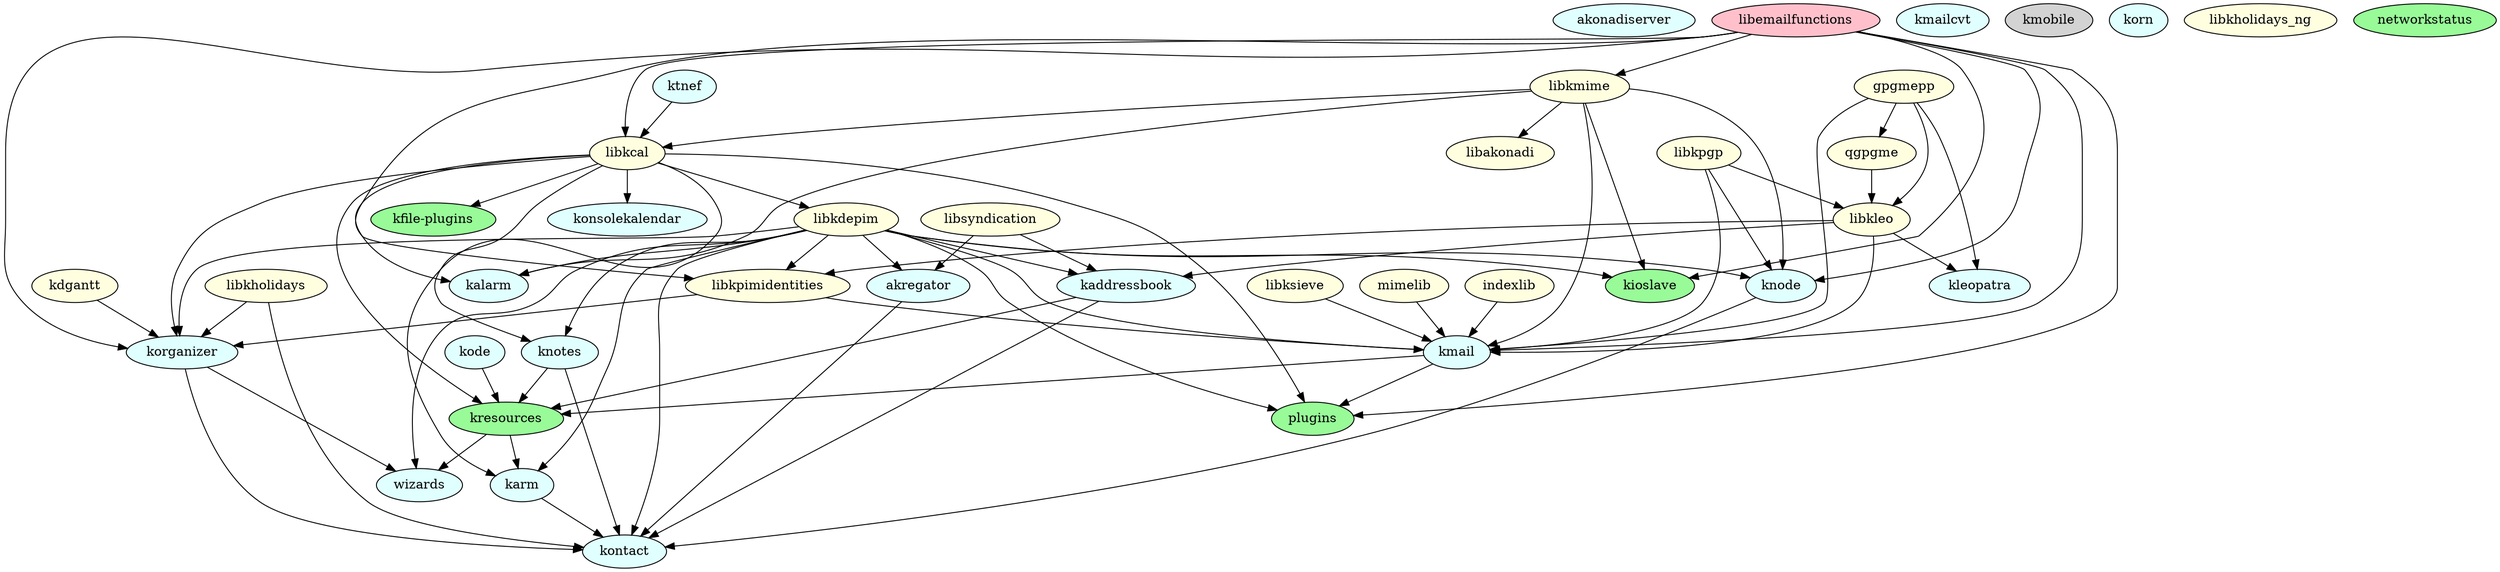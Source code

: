 # to create a ps file use 'dot -Tps -o dependency-graph.ps dependency-graph.dot' (dot it part of the graphviz package)
# This file is also included in Mainpage.dox, so if you change color codings
# etc., you might need to adapt Mainpage.dox as well.
digraph "inter-dependency graph for kdepim" {
        /*
           Node definitions
           Put all sub-dirs here.

           Color coding:
           shared libs: lightyellow
           static libs: pink
           plugins or other non-standalone modules: palegreen
           applications: lightcyan 
           disabled: lightgray
         */
        "akonadiserver"[style=filled, fillcolor=lightcyan];
        "akregator"[style=filled, fillcolor=lightcyan];
        "gpgmepp"[style=filled, fillcolor=lightyellow, URL="gpgmepp/html/index.html"];
        "indexlib"[style=filled, fillcolor=lightyellow];
        /* kabc ?? */
        "kaddressbook"[style=filled, fillcolor=lightcyan, URL="kaddressbook/html/index.html"];
        "kalarm"[style=filled, fillcolor=lightcyan, URL="kalarm/html/index.html"];
        "karm"[style=filled, fillcolor=lightcyan, URL="karm/html/index.html"];
        "kdgantt"[style=filled, fillcolor=lightyellow, URL="kdgantt/html/index.html"];
        "kfile-plugins"[style=filled, fillcolor=palegreen];
        "kioslave"[style=filled, fillcolor=palegreen, URL="kioslave/html/index.html"];
        "kleopatra"[style=filled, fillcolor=lightcyan, URL="kleopatra/html/index.html"];
        "kmail"[style=filled, fillcolor=lightcyan, URL="kmail/html/index.html"];
        "kmailcvt"[style=filled, fillcolor=lightcyan];
        "kmobile"[style=filled, fillcolor=lightgray];
        "knode"[style=filled, fillcolor=lightcyan, URL="knode/html/index.html"];
        "knotes"[style=filled, fillcolor=lightcyan, URL="knotes/html/index.html"];
        "kode"[style=filled, fillcolor=lightcyan];
        "konsolekalendar"[style=filled, fillcolor=lightcyan, URL="konsolekalendar/html/index.html"];
        "kontact"[style=filled, fillcolor=lightcyan, URL="kontact/html/index.html"];
        "korganizer"[style=filled, fillcolor=lightcyan, URL="korganizer/html/index.html"];
        "korn"[style=filled, fillcolor=lightcyan];
        "kresources"[style=filled, fillcolor=palegreen];
        "ktnef"[style=filled, fillcolor=lightcyan];
        "libakonadi"[style=filled, fillcolor=lightyellow, URL="libakonadi/html/index.html"];
        "libemailfunctions"[style=filled, fillcolor=pink, URL="libemailfunctions/html/index.html"];
        "libkcal"[style=filled, fillcolor=lightyellow, URL="libkcal/html/index.html"];
        "libkdepim"[style=filled, fillcolor=lightyellow, URL="libkdepim/html/index.html"];
        "libkholidays"[style=filled, fillcolor=lightyellow, URL="libkholidays/html/index.html"];
        "libkholidays_ng"[style=filled, fillcolor=lightyellow, URL="libkholidays_ng/html/index.html"];
        "libkleo"[style=filled, fillcolor=lightyellow, URL="libkleo/html/index.html"];
        "libkmime"[style=filled, fillcolor=lightyellow, URL="libkmime/html/index.html"];
        "libkpgp"[style=filled, fillcolor=lightyellow, URL="libkpgp/html/index.html"];
        "libkpimidentities"[style=filled, fillcolor=lightyellow, URL="libkpimidentities/html/index.html"];
        "libksieve"[style=filled, fillcolor=lightyellow];
        "libsyndication"[style=filled, fillcolor=lightyellow, URL="libsyndication/html/index.html"];
        "mimelib"[style=filled, fillcolor=lightyellow];
        "networkstatus"[style=filled, fillcolor=palegreen];
        "plugins"[style=filled, fillcolor=palegreen];
        "qgpgme"[style=filled, fillcolor=lightyellow, URL="qgpgme/html/index.html"];
        "wizards"[style=filled, fillcolor=lightcyan];

        /*
           Edge definitions
           Put all compile-time dependencies here.
        */
        "akregator" -> "kontact";
        "libkleo" -> "kleopatra";
        "libkleo" -> "kaddressbook";
        "libkleo" -> "kmail";
        "libkleo" -> "libkpimidentities";
        "kaddressbook" -> "kontact";
        "kaddressbook" -> "kresources";
        "kdgantt" -> "korganizer";
        "kmail" -> "kresources";
        "kmail" -> "plugins";
        "knotes" -> "kontact";
        "knotes" -> "kresources";
        "kode" -> "kresources";
        "korganizer" -> "kontact";
        "korganizer" -> "wizards";
        "kresources" -> "karm";
        "kresources" -> "wizards";
        "ktnef" -> "libkcal";
        "libemailfunctions" -> "kioslave"
        "libemailfunctions" -> "kmail";
        "libemailfunctions" -> "knode";
        "libemailfunctions" -> "korganizer";
        "libemailfunctions" -> "libkcal";
        "libemailfunctions" -> "libkmime";
        "libemailfunctions" -> "libkpimidentities";
        "libemailfunctions" -> "plugins";
        "libkcal" -> "kalarm";
        "libkcal" -> "karm";
        "libkcal" -> "kfile-plugins";
        "libkcal" -> "knotes";
        "libkcal" -> "konsolekalendar";
        "libkcal" -> "korganizer";
        "libkcal" -> "kresources";
        "libkcal" -> "libkdepim";
        "libkcal" -> "plugins";
        "qgpgme" -> "libkleo";
        "gpgmepp" -> "kmail";
        "gpgmepp" -> "kleopatra";
        "gpgmepp" -> "libkleo";
        "gpgmepp" -> "qgpgme";
        "libkdepim" -> "akregator";
        "libkdepim" -> "kaddressbook";
        "libkdepim" -> "kalarm";
        "libkdepim" -> "karm";
        "libkdepim" -> "kioslave";
        "libkdepim" -> "kmail";
        "libkdepim" -> "knode";
        "libkdepim" -> "knotes";
        "libkdepim" -> "kontact";
        "libkdepim" -> "korganizer";
        "libkdepim" -> "libkpimidentities";
        "libkdepim" -> "plugins";
        "libkdepim" -> "wizards";
        "libkholidays" -> "kontact";
        "libkholidays" -> "korganizer";
        "libkmime" -> "kalarm";
        "libkmime" -> "kioslave";
        "libkmime" -> "kmail";
        "libkmime" -> "knode";
        "libkmime" -> "libakonadi";
        "libkmime" -> "libkcal";
        "libkpgp" -> "kmail";
        "libkpgp" -> "knode";
        "libkpgp" -> "libkleo";
        "libkpimidentities" -> "kmail";
        "libkpimidentities" -> "korganizer";
        "libksieve" -> "kmail";
        "mimelib" -> "kmail";
        "indexlib" -> "kmail";
        "karm" -> "kontact";
        "knode" -> "kontact";
        "libsyndication" -> "akregator";
        "libsyndication" -> "kaddressbook";
}


